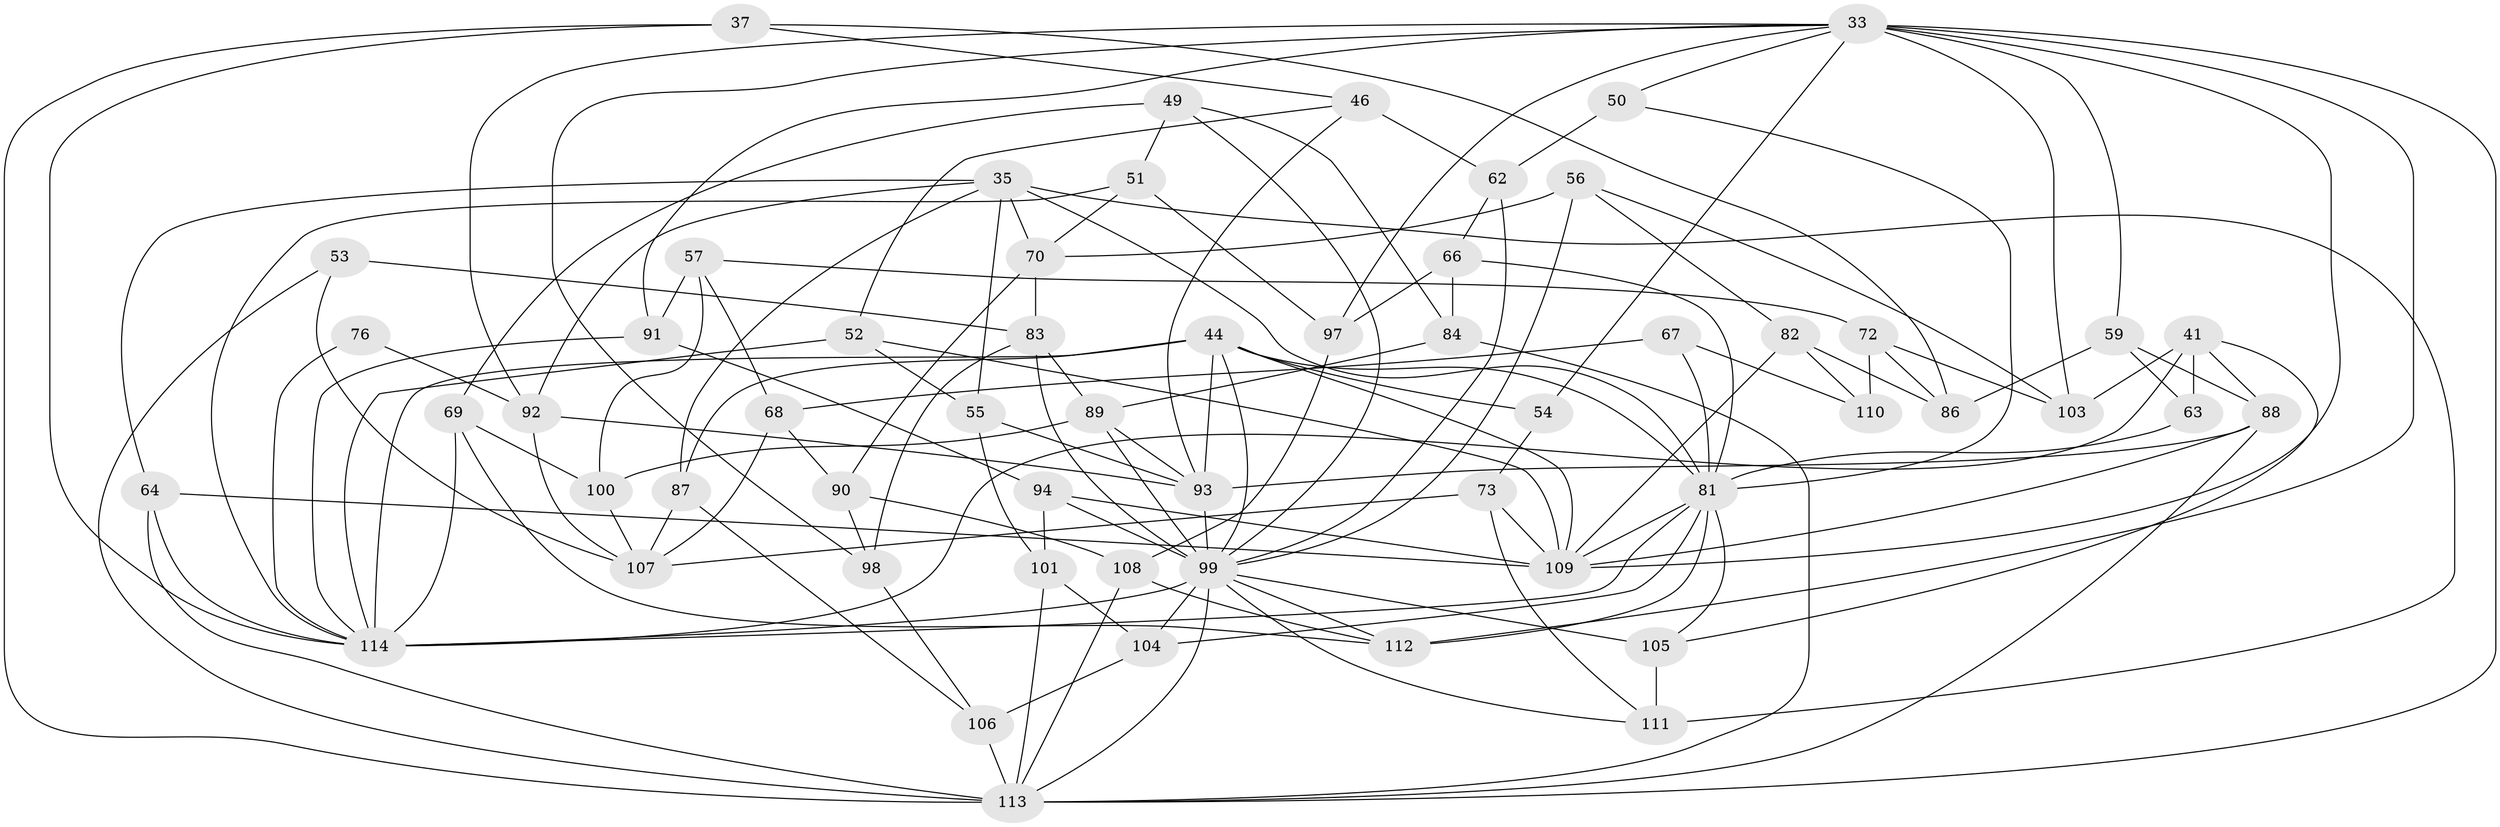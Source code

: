 // original degree distribution, {4: 1.0}
// Generated by graph-tools (version 1.1) at 2025/57/03/09/25 04:57:18]
// undirected, 57 vertices, 140 edges
graph export_dot {
graph [start="1"]
  node [color=gray90,style=filled];
  33 [super="+2+26+32"];
  35 [super="+6+12"];
  37;
  41 [super="+40"];
  44 [super="+18"];
  46;
  49;
  50;
  51;
  52;
  53;
  54;
  55;
  56;
  57;
  59;
  62;
  63;
  64 [super="+47"];
  66;
  67 [super="+45"];
  68;
  69;
  70 [super="+30"];
  72;
  73 [super="+39"];
  76;
  81 [super="+14+80"];
  82;
  83 [super="+75"];
  84;
  86;
  87;
  88 [super="+38"];
  89 [super="+20"];
  90;
  91;
  92 [super="+58"];
  93 [super="+77"];
  94;
  97;
  98;
  99 [super="+65+28+95+96"];
  100 [super="+25"];
  101;
  103;
  104;
  105 [super="+34"];
  106 [super="+43"];
  107 [super="+3+71"];
  108;
  109 [super="+27+42"];
  110;
  111 [super="+78"];
  112 [super="+74"];
  113 [super="+48+85"];
  114 [super="+102"];
  33 -- 97;
  33 -- 92;
  33 -- 50;
  33 -- 103;
  33 -- 59;
  33 -- 112 [weight=2];
  33 -- 98;
  33 -- 54;
  33 -- 91;
  33 -- 109;
  33 -- 113;
  35 -- 87;
  35 -- 92;
  35 -- 55;
  35 -- 111 [weight=2];
  35 -- 64;
  35 -- 81;
  35 -- 70;
  37 -- 86;
  37 -- 46;
  37 -- 114;
  37 -- 113;
  41 -- 103;
  41 -- 63 [weight=2];
  41 -- 105;
  41 -- 88;
  41 -- 114;
  44 -- 87;
  44 -- 99 [weight=2];
  44 -- 54;
  44 -- 93 [weight=2];
  44 -- 81;
  44 -- 109 [weight=2];
  44 -- 114;
  46 -- 93;
  46 -- 52;
  46 -- 62;
  49 -- 51;
  49 -- 69;
  49 -- 84;
  49 -- 99;
  50 -- 62;
  50 -- 81 [weight=2];
  51 -- 97;
  51 -- 70;
  51 -- 114;
  52 -- 109;
  52 -- 55;
  52 -- 114;
  53 -- 107;
  53 -- 83 [weight=2];
  53 -- 113;
  54 -- 73 [weight=2];
  55 -- 101;
  55 -- 93;
  56 -- 103;
  56 -- 82;
  56 -- 70;
  56 -- 99;
  57 -- 72;
  57 -- 68;
  57 -- 91;
  57 -- 100;
  59 -- 63;
  59 -- 86;
  59 -- 88;
  62 -- 66;
  62 -- 99;
  63 -- 81;
  64 -- 109 [weight=2];
  64 -- 113 [weight=2];
  64 -- 114;
  66 -- 81;
  66 -- 84;
  66 -- 97;
  67 -- 110 [weight=2];
  67 -- 81 [weight=3];
  67 -- 68;
  68 -- 90;
  68 -- 107;
  69 -- 100;
  69 -- 112;
  69 -- 114;
  70 -- 90;
  70 -- 83 [weight=2];
  72 -- 103;
  72 -- 110;
  72 -- 86;
  73 -- 107 [weight=2];
  73 -- 111;
  73 -- 109;
  76 -- 92 [weight=2];
  76 -- 114 [weight=2];
  81 -- 109;
  81 -- 104;
  81 -- 105;
  81 -- 112;
  81 -- 114;
  82 -- 110;
  82 -- 86;
  82 -- 109;
  83 -- 98;
  83 -- 99 [weight=2];
  83 -- 89;
  84 -- 89;
  84 -- 113;
  87 -- 106;
  87 -- 107;
  88 -- 109 [weight=2];
  88 -- 93 [weight=3];
  88 -- 113;
  89 -- 100 [weight=2];
  89 -- 93;
  89 -- 99;
  90 -- 98;
  90 -- 108;
  91 -- 94;
  91 -- 114;
  92 -- 107;
  92 -- 93;
  93 -- 99;
  94 -- 101;
  94 -- 99;
  94 -- 109;
  97 -- 108;
  98 -- 106;
  99 -- 105 [weight=2];
  99 -- 104;
  99 -- 113 [weight=2];
  99 -- 111;
  99 -- 112;
  99 -- 114 [weight=3];
  100 -- 107 [weight=2];
  101 -- 104;
  101 -- 113;
  104 -- 106;
  105 -- 111 [weight=2];
  106 -- 113 [weight=3];
  108 -- 112;
  108 -- 113;
}
